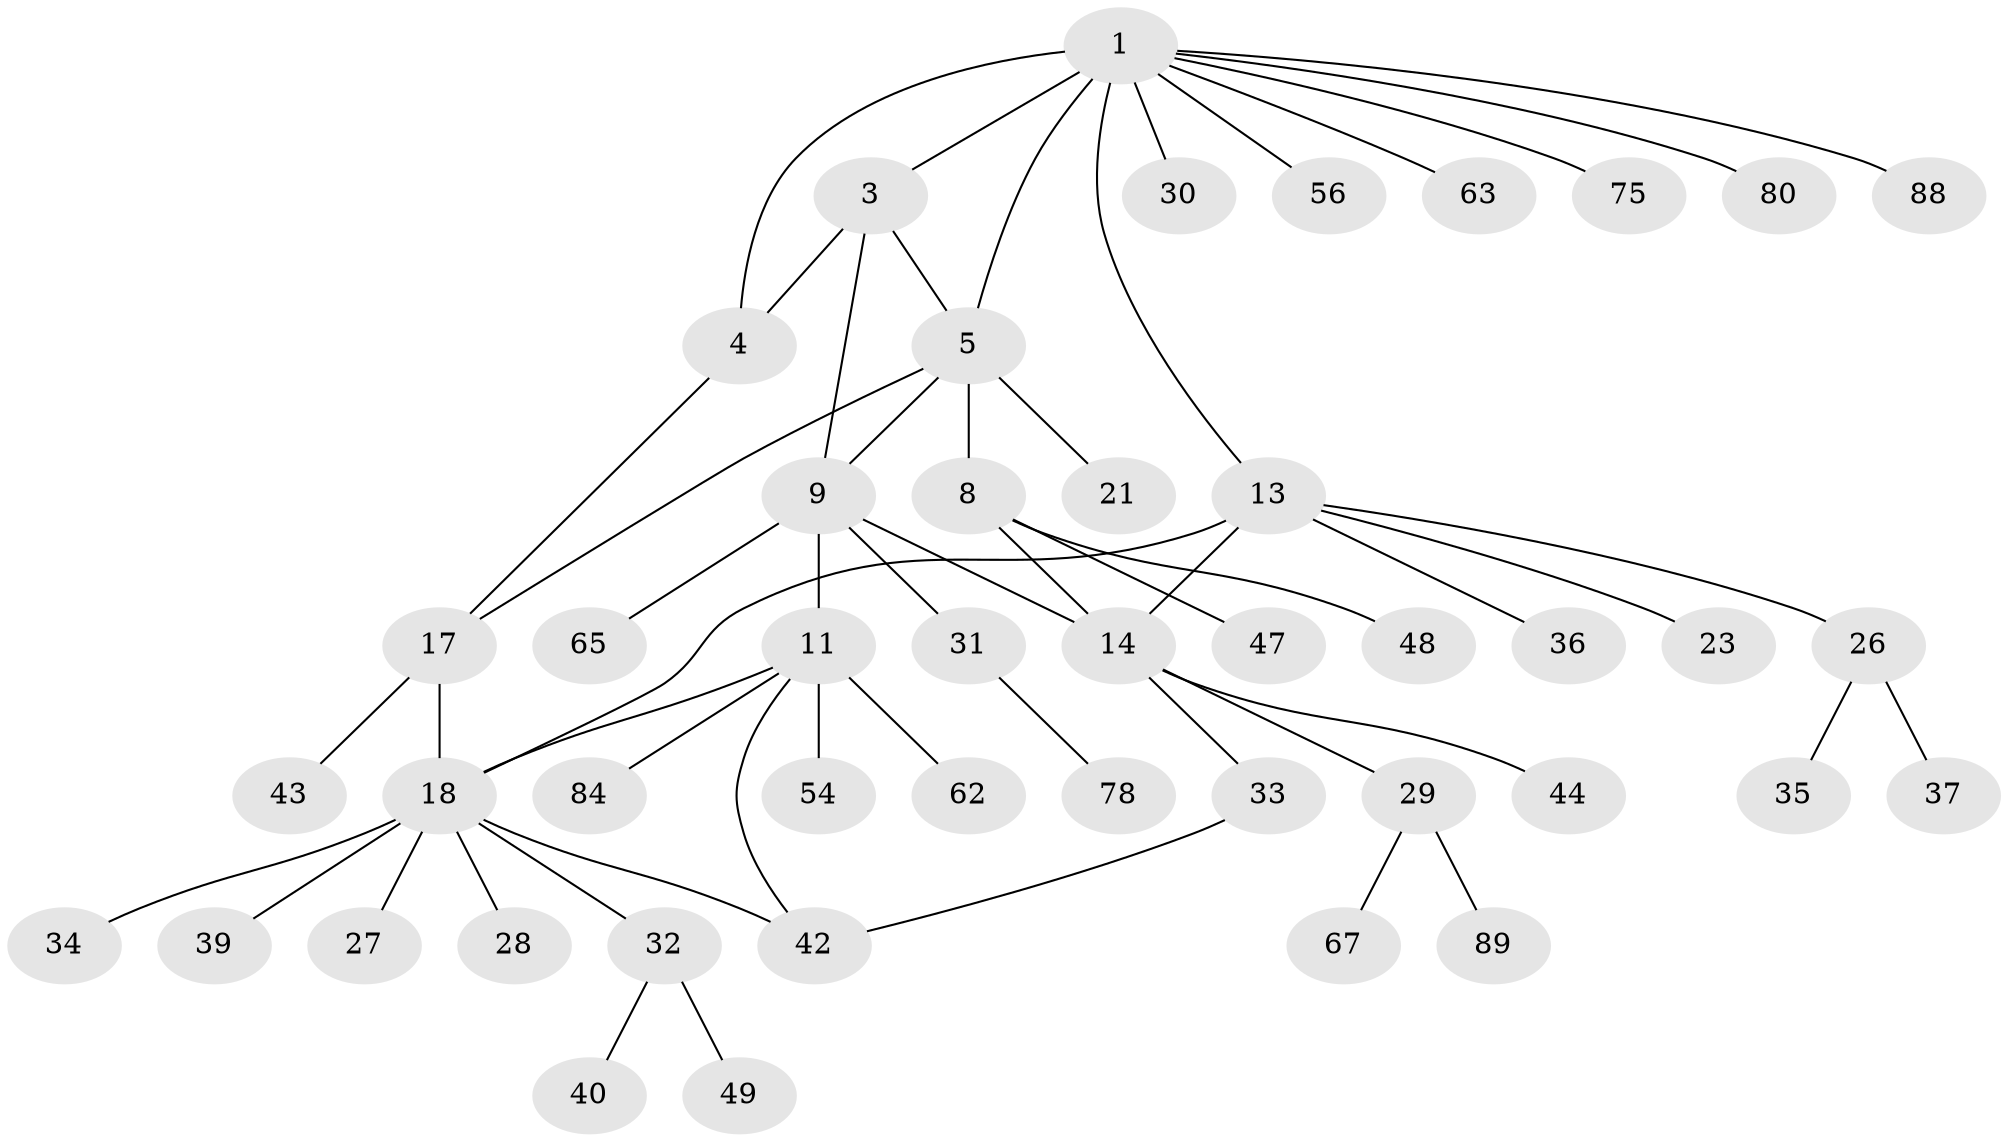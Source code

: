 // original degree distribution, {6: 0.07692307692307693, 9: 0.01098901098901099, 8: 0.04395604395604396, 3: 0.06593406593406594, 15: 0.01098901098901099, 5: 0.02197802197802198, 4: 0.03296703296703297, 7: 0.01098901098901099, 10: 0.01098901098901099, 1: 0.6263736263736264, 2: 0.08791208791208792}
// Generated by graph-tools (version 1.1) at 2025/16/03/09/25 04:16:09]
// undirected, 45 vertices, 54 edges
graph export_dot {
graph [start="1"]
  node [color=gray90,style=filled];
  1 [super="+2+57"];
  3 [super="+22"];
  4 [super="+24+45+52+59"];
  5 [super="+6+7+53"];
  8 [super="+46+41+85+87+90+91+77+60+25"];
  9 [super="+10"];
  11;
  13;
  14 [super="+15+16+74"];
  17 [super="+58+79+81+83"];
  18 [super="+19+20"];
  21;
  23;
  26;
  27;
  28;
  29;
  30;
  31;
  32;
  33 [super="+70"];
  34;
  35;
  36;
  37;
  39;
  40 [super="+50"];
  42 [super="+73"];
  43;
  44;
  47;
  48;
  49 [super="+64"];
  54;
  56;
  62;
  63;
  65;
  67;
  75;
  78 [super="+82"];
  80;
  84;
  88;
  89;
  1 -- 3 [weight=2];
  1 -- 4 [weight=2];
  1 -- 75;
  1 -- 80;
  1 -- 5;
  1 -- 13;
  1 -- 56;
  1 -- 88;
  1 -- 30;
  1 -- 63;
  3 -- 4;
  3 -- 9;
  3 -- 5;
  4 -- 17;
  5 -- 8 [weight=3];
  5 -- 17;
  5 -- 21;
  5 -- 9;
  8 -- 47;
  8 -- 48;
  8 -- 14;
  9 -- 11 [weight=3];
  9 -- 31;
  9 -- 65;
  9 -- 14;
  11 -- 18;
  11 -- 42;
  11 -- 54;
  11 -- 62;
  11 -- 84;
  13 -- 14 [weight=3];
  13 -- 23;
  13 -- 26;
  13 -- 36;
  13 -- 18;
  14 -- 29;
  14 -- 44;
  14 -- 33;
  17 -- 18 [weight=3];
  17 -- 43;
  18 -- 32;
  18 -- 42;
  18 -- 39;
  18 -- 27;
  18 -- 34;
  18 -- 28;
  26 -- 35;
  26 -- 37;
  29 -- 67;
  29 -- 89;
  31 -- 78;
  32 -- 40;
  32 -- 49;
  33 -- 42;
}
